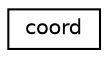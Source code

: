 digraph "Graphe hiérarchique des classes"
{
  edge [fontname="Helvetica",fontsize="10",labelfontname="Helvetica",labelfontsize="10"];
  node [fontname="Helvetica",fontsize="10",shape=record];
  rankdir="LR";
  Node0 [label="coord",height=0.2,width=0.4,color="black", fillcolor="white", style="filled",URL="$structcoord.html",tooltip="Structure représentant une coordonnée du labyrinthe. "];
}
